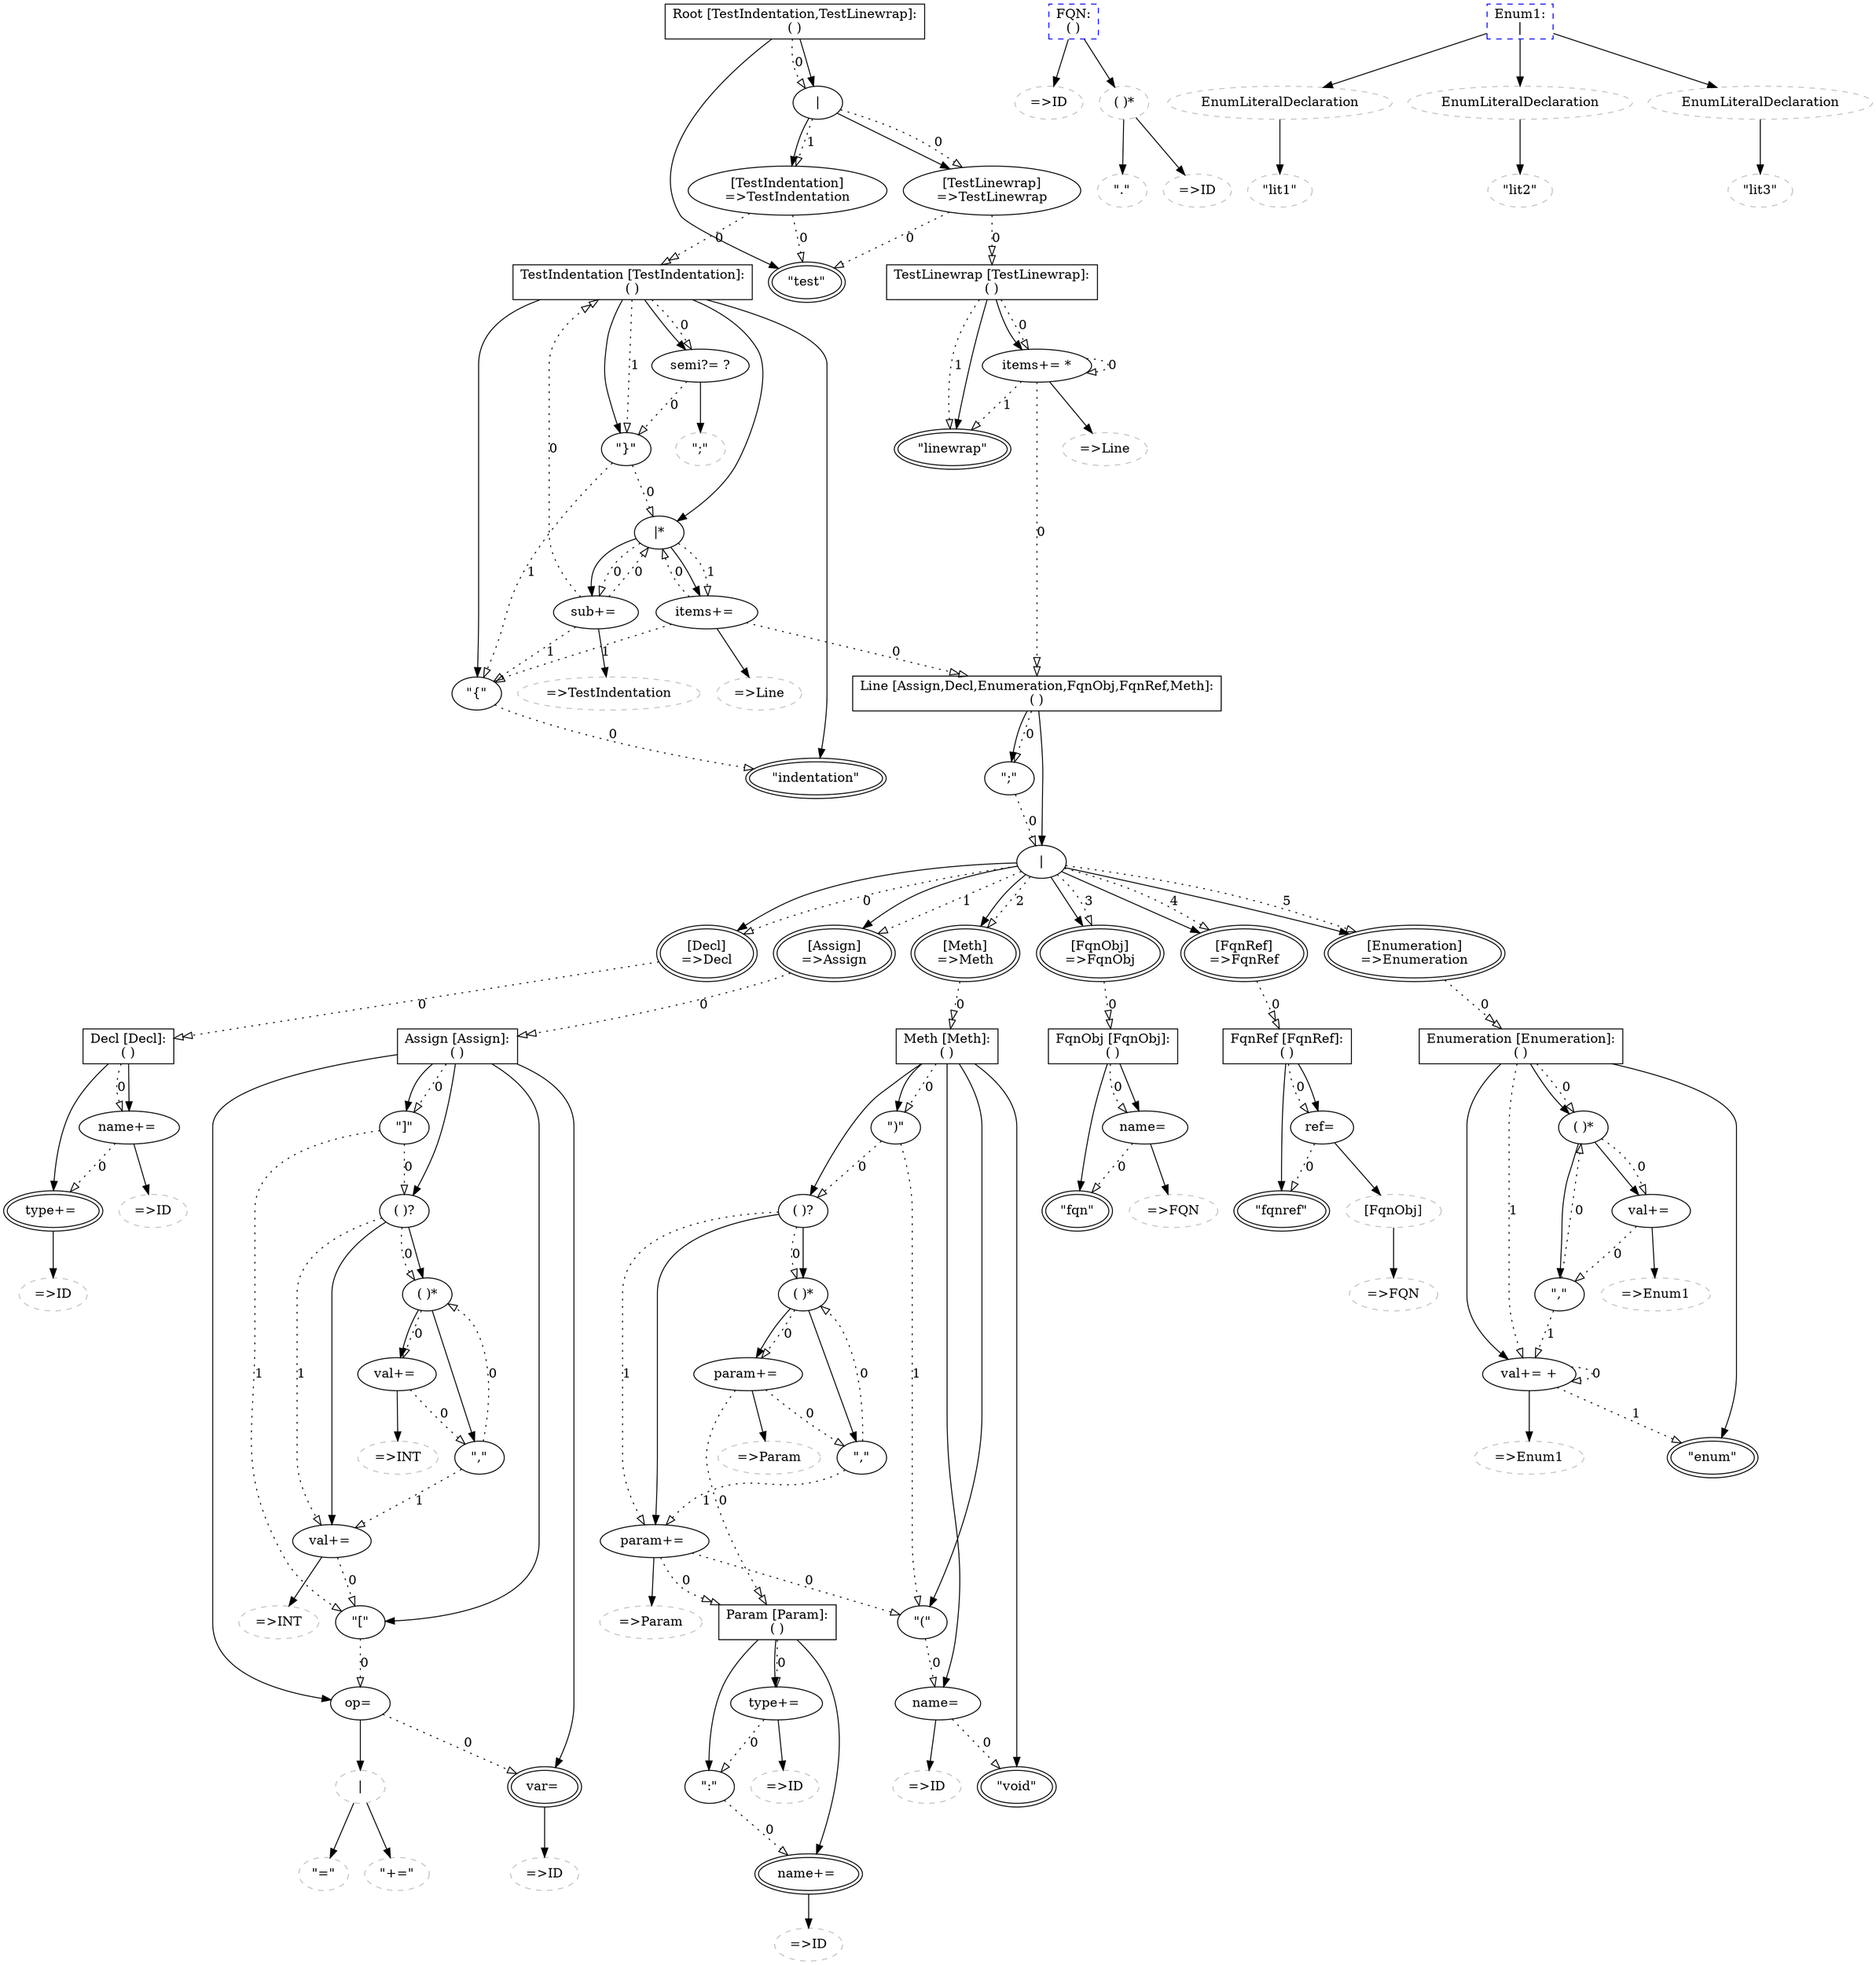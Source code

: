 ## This is a Graphviz .dot file (http://www.graphviz.org/)
## You can use the command 'dot -Tpdf this.dot > out.pdf' to render it.
digraph G {
group2728043 [shape=record,label="Root \[TestIndentation,TestLinewrap\]:\n( )"];
keyword14874195 [label="\"test\"",peripheries=2];
alternatives10086929 [label="\|"];
rulecall14029650 [label="\[TestLinewrap\]\n=\>TestLinewrap"];
rulecall9350671 [label="\[TestIndentation\]\n=\>TestIndentation"];
group10975152 [shape=record,label="Line \[Assign,Decl,Enumeration,FqnObj,FqnRef,Meth\]:\n( )"];
alternatives10671378 [label="\|"];
rulecall5426977 [label="\[Decl\]\n=\>Decl",peripheries=2];
rulecall10262739 [label="\[Assign\]\n=\>Assign",peripheries=2];
rulecall16080669 [label="\[Meth\]\n=\>Meth",peripheries=2];
rulecall3645777 [label="\[FqnObj\]\n=\>FqnObj",peripheries=2];
rulecall4182285 [label="\[FqnRef\]\n=\>FqnRef",peripheries=2];
rulecall11922485 [label="\[Enumeration\]\n=\>Enumeration",peripheries=2];
keyword10923335 [label="\";\""];
group7508200 [shape=record,label="Decl \[Decl\]:\n( )"];
assignment8887608 [label="type+= ",peripheries=2];
rulecall6488383 [color=grey,label="=\>ID",style=dashed];
assignment15137771 [label="name+= "];
rulecall10818618 [color=grey,label="=\>ID",style=dashed];
group15507252 [shape=record,label="Assign \[Assign\]:\n( )"];
assignment13120726 [label="var= ",peripheries=2];
rulecall324991 [color=grey,label="=\>ID",style=dashed];
assignment9531034 [label="op= "];
alternatives16012875 [color=grey,label="\|",style=dashed];
keyword5074828 [color=grey,label="\"=\"",style=dashed];
keyword14049509 [color=grey,label="\"+=\"",style=dashed];
keyword7567635 [label="\"\[\""];
group1182633 [label="( )?"];
assignment12297237 [label="val+= "];
rulecall1140814 [color=grey,label="=\>INT",style=dashed];
group14092446 [label="( )*"];
keyword7786093 [label="\",\""];
assignment15363305 [label="val+= "];
rulecall9718661 [color=grey,label="=\>INT",style=dashed];
keyword15343389 [label="\"\]\""];
group7479614 [shape=record,label="Meth \[Meth\]:\n( )"];
keyword14972385 [label="\"void\"",peripheries=2];
assignment16196072 [label="name= "];
rulecall13830109 [color=grey,label="=\>ID",style=dashed];
keyword11097647 [label="\"(\""];
group5847145 [label="( )?"];
assignment8822059 [label="param+= "];
rulecall12091566 [color=grey,label="=\>Param",style=dashed];
group542033 [label="( )*"];
keyword16712269 [label="\",\""];
assignment15738197 [label="param+= "];
rulecall2303170 [color=grey,label="=\>Param",style=dashed];
keyword4350218 [label="\")\""];
group15396946 [shape=record,label="Param \[Param\]:\n( )"];
assignment4696816 [label="name+= ",peripheries=2];
rulecall2598267 [color=grey,label="=\>ID",style=dashed];
keyword14772951 [label="\":\""];
assignment2972715 [label="type+= "];
rulecall16658844 [color=grey,label="=\>ID",style=dashed];
group15395313 [shape=record,label="TestLinewrap \[TestLinewrap\]:\n( )"];
keyword10815003 [label="\"linewrap\"",peripheries=2];
assignment3397361 [label="items+= *"];
rulecall6591072 [color=grey,label="=\>Line",style=dashed];
group12514460 [shape=record,label="TestIndentation \[TestIndentation\]:\n( )"];
keyword11358733 [label="\"indentation\"",peripheries=2];
keyword15066436 [label="\"{\""];
alternatives3073083 [label="\|*"];
assignment9046317 [label="sub+= "];
rulecall6334385 [color=grey,label="=\>TestIndentation",style=dashed];
assignment10584385 [label="items+= "];
rulecall2945408 [color=grey,label="=\>Line",style=dashed];
keyword10687048 [label="\"}\""];
assignment351696 [label="semi?= ?"];
keyword5386591 [color=grey,label="\";\"",style=dashed];
group714818 [shape=record,label="FqnObj \[FqnObj\]:\n( )"];
keyword1462495 [label="\"fqn\"",peripheries=2];
assignment1542146 [label="name= "];
rulecall14841561 [color=grey,label="=\>FQN",style=dashed];
group7986717 [color=blue,shape=record,label="FQN:\n( )",style=dashed];
rulecall15025731 [color=grey,label="=\>ID",style=dashed];
group6821559 [color=grey,label="( )*",style=dashed];
keyword11227864 [color=grey,label="\".\"",style=dashed];
rulecall13369993 [color=grey,label="=\>ID",style=dashed];
group14898545 [shape=record,label="FqnRef \[FqnRef\]:\n( )"];
keyword16683801 [label="\"fqnref\"",peripheries=2];
assignment7041458 [label="ref= "];
crossreference16085071 [color=grey,label="\[FqnObj\]",style=dashed];
rulecall16465740 [color=grey,label="=\>FQN",style=dashed];
group14129041 [shape=record,label="Enumeration \[Enumeration\]:\n( )"];
keyword2091245 [label="\"enum\"",peripheries=2];
assignment16077689 [label="val+= +"];
rulecall3880485 [color=grey,label="=\>Enum1",style=dashed];
group6272964 [label="( )*"];
keyword1691945 [label="\",\""];
assignment15920713 [label="val+= "];
rulecall16396403 [color=grey,label="=\>Enum1",style=dashed];
alternatives8442785 [color=blue,shape=record,label="Enum1:\n\|",style=dashed];
enumliteraldeclaration12978545 [color=grey,label=EnumLiteralDeclaration,style=dashed];
keyword7056232 [color=grey,label="\"lit1\"",style=dashed];
enumliteraldeclaration9830942 [color=grey,label=EnumLiteralDeclaration,style=dashed];
keyword12745004 [color=grey,label="\"lit2\"",style=dashed];
enumliteraldeclaration6624749 [color=grey,label=EnumLiteralDeclaration,style=dashed];
keyword10570776 [color=grey,label="\"lit3\"",style=dashed];
group2728043->keyword14874195 [];
rulecall14029650->group15395313 [label=0,style=dotted,arrowhead=onormalonormal];
rulecall14029650->keyword14874195 [arrowtail=odot,label=0,style=dotted,arrowhead=onormal];
alternatives10086929->rulecall14029650 [];
rulecall9350671->group12514460 [label=0,style=dotted,arrowhead=onormalonormal];
rulecall9350671->keyword14874195 [arrowtail=odot,label=0,style=dotted,arrowhead=onormal];
alternatives10086929->rulecall9350671 [];
alternatives10086929->rulecall14029650 [label=0,style=dotted,arrowhead=onormal];
alternatives10086929->rulecall9350671 [label=1,style=dotted,arrowhead=onormal];
group2728043->alternatives10086929 [];
group2728043->alternatives10086929 [label=0,style=dotted,arrowhead=onormal];
rulecall5426977->group7508200 [label=0,style=dotted,arrowhead=onormalonormal];
alternatives10671378->rulecall5426977 [];
rulecall10262739->group15507252 [label=0,style=dotted,arrowhead=onormalonormal];
alternatives10671378->rulecall10262739 [];
rulecall16080669->group7479614 [label=0,style=dotted,arrowhead=onormalonormal];
alternatives10671378->rulecall16080669 [];
rulecall3645777->group714818 [label=0,style=dotted,arrowhead=onormalonormal];
alternatives10671378->rulecall3645777 [];
rulecall4182285->group14898545 [label=0,style=dotted,arrowhead=onormalonormal];
alternatives10671378->rulecall4182285 [];
rulecall11922485->group14129041 [label=0,style=dotted,arrowhead=onormalonormal];
alternatives10671378->rulecall11922485 [];
alternatives10671378->rulecall5426977 [label=0,style=dotted,arrowhead=onormal];
alternatives10671378->rulecall10262739 [label=1,style=dotted,arrowhead=onormal];
alternatives10671378->rulecall16080669 [label=2,style=dotted,arrowhead=onormal];
alternatives10671378->rulecall3645777 [label=3,style=dotted,arrowhead=onormal];
alternatives10671378->rulecall4182285 [label=4,style=dotted,arrowhead=onormal];
alternatives10671378->rulecall11922485 [label=5,style=dotted,arrowhead=onormal];
group10975152->alternatives10671378 [];
keyword10923335->alternatives10671378 [label=0,style=dotted,arrowhead=onormal];
group10975152->keyword10923335 [];
group10975152->keyword10923335 [label=0,style=dotted,arrowhead=onormal];
assignment8887608->rulecall6488383 [];
group7508200->assignment8887608 [];
assignment15137771->rulecall10818618 [];
assignment15137771->assignment8887608 [label=0,style=dotted,arrowhead=onormal];
group7508200->assignment15137771 [];
group7508200->assignment15137771 [label=0,style=dotted,arrowhead=onormal];
assignment13120726->rulecall324991 [];
group15507252->assignment13120726 [];
alternatives16012875->keyword5074828 [];
alternatives16012875->keyword14049509 [];
assignment9531034->alternatives16012875 [];
assignment9531034->assignment13120726 [label=0,style=dotted,arrowhead=onormal];
group15507252->assignment9531034 [];
keyword7567635->assignment9531034 [label=0,style=dotted,arrowhead=onormal];
group15507252->keyword7567635 [];
assignment12297237->rulecall1140814 [];
assignment12297237->keyword7567635 [label=0,style=dotted,arrowhead=onormal];
group1182633->assignment12297237 [];
keyword7786093->group14092446 [label=0,style=dotted,arrowhead=onormal];
keyword7786093->assignment12297237 [label=1,style=dotted,arrowhead=onormal];
group14092446->keyword7786093 [];
assignment15363305->rulecall9718661 [];
assignment15363305->keyword7786093 [label=0,style=dotted,arrowhead=onormal];
group14092446->assignment15363305 [];
group14092446->assignment15363305 [label=0,style=dotted,arrowhead=onormal];
group1182633->group14092446 [];
group1182633->group14092446 [label=0,style=dotted,arrowhead=onormal];
group1182633->assignment12297237 [label=1,style=dotted,arrowhead=onormal];
group15507252->group1182633 [];
keyword15343389->group1182633 [label=0,style=dotted,arrowhead=onormal];
keyword15343389->keyword7567635 [label=1,style=dotted,arrowhead=onormal];
group15507252->keyword15343389 [];
group15507252->keyword15343389 [label=0,style=dotted,arrowhead=onormal];
group7479614->keyword14972385 [];
assignment16196072->rulecall13830109 [];
assignment16196072->keyword14972385 [label=0,style=dotted,arrowhead=onormal];
group7479614->assignment16196072 [];
keyword11097647->assignment16196072 [label=0,style=dotted,arrowhead=onormal];
group7479614->keyword11097647 [];
assignment8822059->rulecall12091566 [];
assignment8822059->group15396946 [label=0,style=dotted,arrowhead=onormalonormal];
assignment8822059->keyword11097647 [arrowtail=odot,label=0,style=dotted,arrowhead=onormal];
group5847145->assignment8822059 [];
keyword16712269->group542033 [label=0,style=dotted,arrowhead=onormal];
keyword16712269->assignment8822059 [label=1,style=dotted,arrowhead=onormal];
group542033->keyword16712269 [];
assignment15738197->rulecall2303170 [];
assignment15738197->group15396946 [label=0,style=dotted,arrowhead=onormalonormal];
assignment15738197->keyword16712269 [arrowtail=odot,label=0,style=dotted,arrowhead=onormal];
group542033->assignment15738197 [];
group542033->assignment15738197 [label=0,style=dotted,arrowhead=onormal];
group5847145->group542033 [];
group5847145->group542033 [label=0,style=dotted,arrowhead=onormal];
group5847145->assignment8822059 [label=1,style=dotted,arrowhead=onormal];
group7479614->group5847145 [];
keyword4350218->group5847145 [label=0,style=dotted,arrowhead=onormal];
keyword4350218->keyword11097647 [label=1,style=dotted,arrowhead=onormal];
group7479614->keyword4350218 [];
group7479614->keyword4350218 [label=0,style=dotted,arrowhead=onormal];
assignment4696816->rulecall2598267 [];
group15396946->assignment4696816 [];
keyword14772951->assignment4696816 [label=0,style=dotted,arrowhead=onormal];
group15396946->keyword14772951 [];
assignment2972715->rulecall16658844 [];
assignment2972715->keyword14772951 [label=0,style=dotted,arrowhead=onormal];
group15396946->assignment2972715 [];
group15396946->assignment2972715 [label=0,style=dotted,arrowhead=onormal];
group15395313->keyword10815003 [];
assignment3397361->rulecall6591072 [];
assignment3397361->group10975152 [label=0,style=dotted,arrowhead=onormalonormal];
assignment3397361->assignment3397361 [arrowtail=odot,label=0,style=dotted,arrowhead=onormal];
assignment3397361->keyword10815003 [arrowtail=odot,label=1,style=dotted,arrowhead=onormal];
group15395313->assignment3397361 [];
group15395313->assignment3397361 [label=0,style=dotted,arrowhead=onormal];
group15395313->keyword10815003 [label=1,style=dotted,arrowhead=onormal];
group12514460->keyword11358733 [];
keyword15066436->keyword11358733 [label=0,style=dotted,arrowhead=onormal];
group12514460->keyword15066436 [];
assignment9046317->rulecall6334385 [];
assignment9046317->group12514460 [label=0,style=dotted,arrowhead=onormalonormal];
assignment9046317->alternatives3073083 [arrowtail=odot,label=0,style=dotted,arrowhead=onormal];
assignment9046317->keyword15066436 [arrowtail=odot,label=1,style=dotted,arrowhead=onormal];
alternatives3073083->assignment9046317 [];
assignment10584385->rulecall2945408 [];
assignment10584385->group10975152 [label=0,style=dotted,arrowhead=onormalonormal];
assignment10584385->alternatives3073083 [arrowtail=odot,label=0,style=dotted,arrowhead=onormal];
assignment10584385->keyword15066436 [arrowtail=odot,label=1,style=dotted,arrowhead=onormal];
alternatives3073083->assignment10584385 [];
alternatives3073083->assignment9046317 [label=0,style=dotted,arrowhead=onormal];
alternatives3073083->assignment10584385 [label=1,style=dotted,arrowhead=onormal];
group12514460->alternatives3073083 [];
keyword10687048->alternatives3073083 [label=0,style=dotted,arrowhead=onormal];
keyword10687048->keyword15066436 [label=1,style=dotted,arrowhead=onormal];
group12514460->keyword10687048 [];
assignment351696->keyword5386591 [];
assignment351696->keyword10687048 [label=0,style=dotted,arrowhead=onormal];
group12514460->assignment351696 [];
group12514460->assignment351696 [label=0,style=dotted,arrowhead=onormal];
group12514460->keyword10687048 [label=1,style=dotted,arrowhead=onormal];
group714818->keyword1462495 [];
assignment1542146->rulecall14841561 [];
assignment1542146->keyword1462495 [label=0,style=dotted,arrowhead=onormal];
group714818->assignment1542146 [];
group714818->assignment1542146 [label=0,style=dotted,arrowhead=onormal];
group7986717->rulecall15025731 [];
group6821559->keyword11227864 [];
group6821559->rulecall13369993 [];
group7986717->group6821559 [];
group14898545->keyword16683801 [];
crossreference16085071->rulecall16465740 [];
assignment7041458->crossreference16085071 [];
assignment7041458->keyword16683801 [label=0,style=dotted,arrowhead=onormal];
group14898545->assignment7041458 [];
group14898545->assignment7041458 [label=0,style=dotted,arrowhead=onormal];
group14129041->keyword2091245 [];
assignment16077689->rulecall3880485 [];
assignment16077689->assignment16077689 [label=0,style=dotted,arrowhead=onormal];
assignment16077689->keyword2091245 [label=1,style=dotted,arrowhead=onormal];
group14129041->assignment16077689 [];
keyword1691945->group6272964 [label=0,style=dotted,arrowhead=onormal];
keyword1691945->assignment16077689 [label=1,style=dotted,arrowhead=onormal];
group6272964->keyword1691945 [];
assignment15920713->rulecall16396403 [];
assignment15920713->keyword1691945 [label=0,style=dotted,arrowhead=onormal];
group6272964->assignment15920713 [];
group6272964->assignment15920713 [label=0,style=dotted,arrowhead=onormal];
group14129041->group6272964 [];
group14129041->group6272964 [label=0,style=dotted,arrowhead=onormal];
group14129041->assignment16077689 [label=1,style=dotted,arrowhead=onormal];
enumliteraldeclaration12978545->keyword7056232 [];
alternatives8442785->enumliteraldeclaration12978545 [];
enumliteraldeclaration9830942->keyword12745004 [];
alternatives8442785->enumliteraldeclaration9830942 [];
enumliteraldeclaration6624749->keyword10570776 [];
alternatives8442785->enumliteraldeclaration6624749 [];
}


